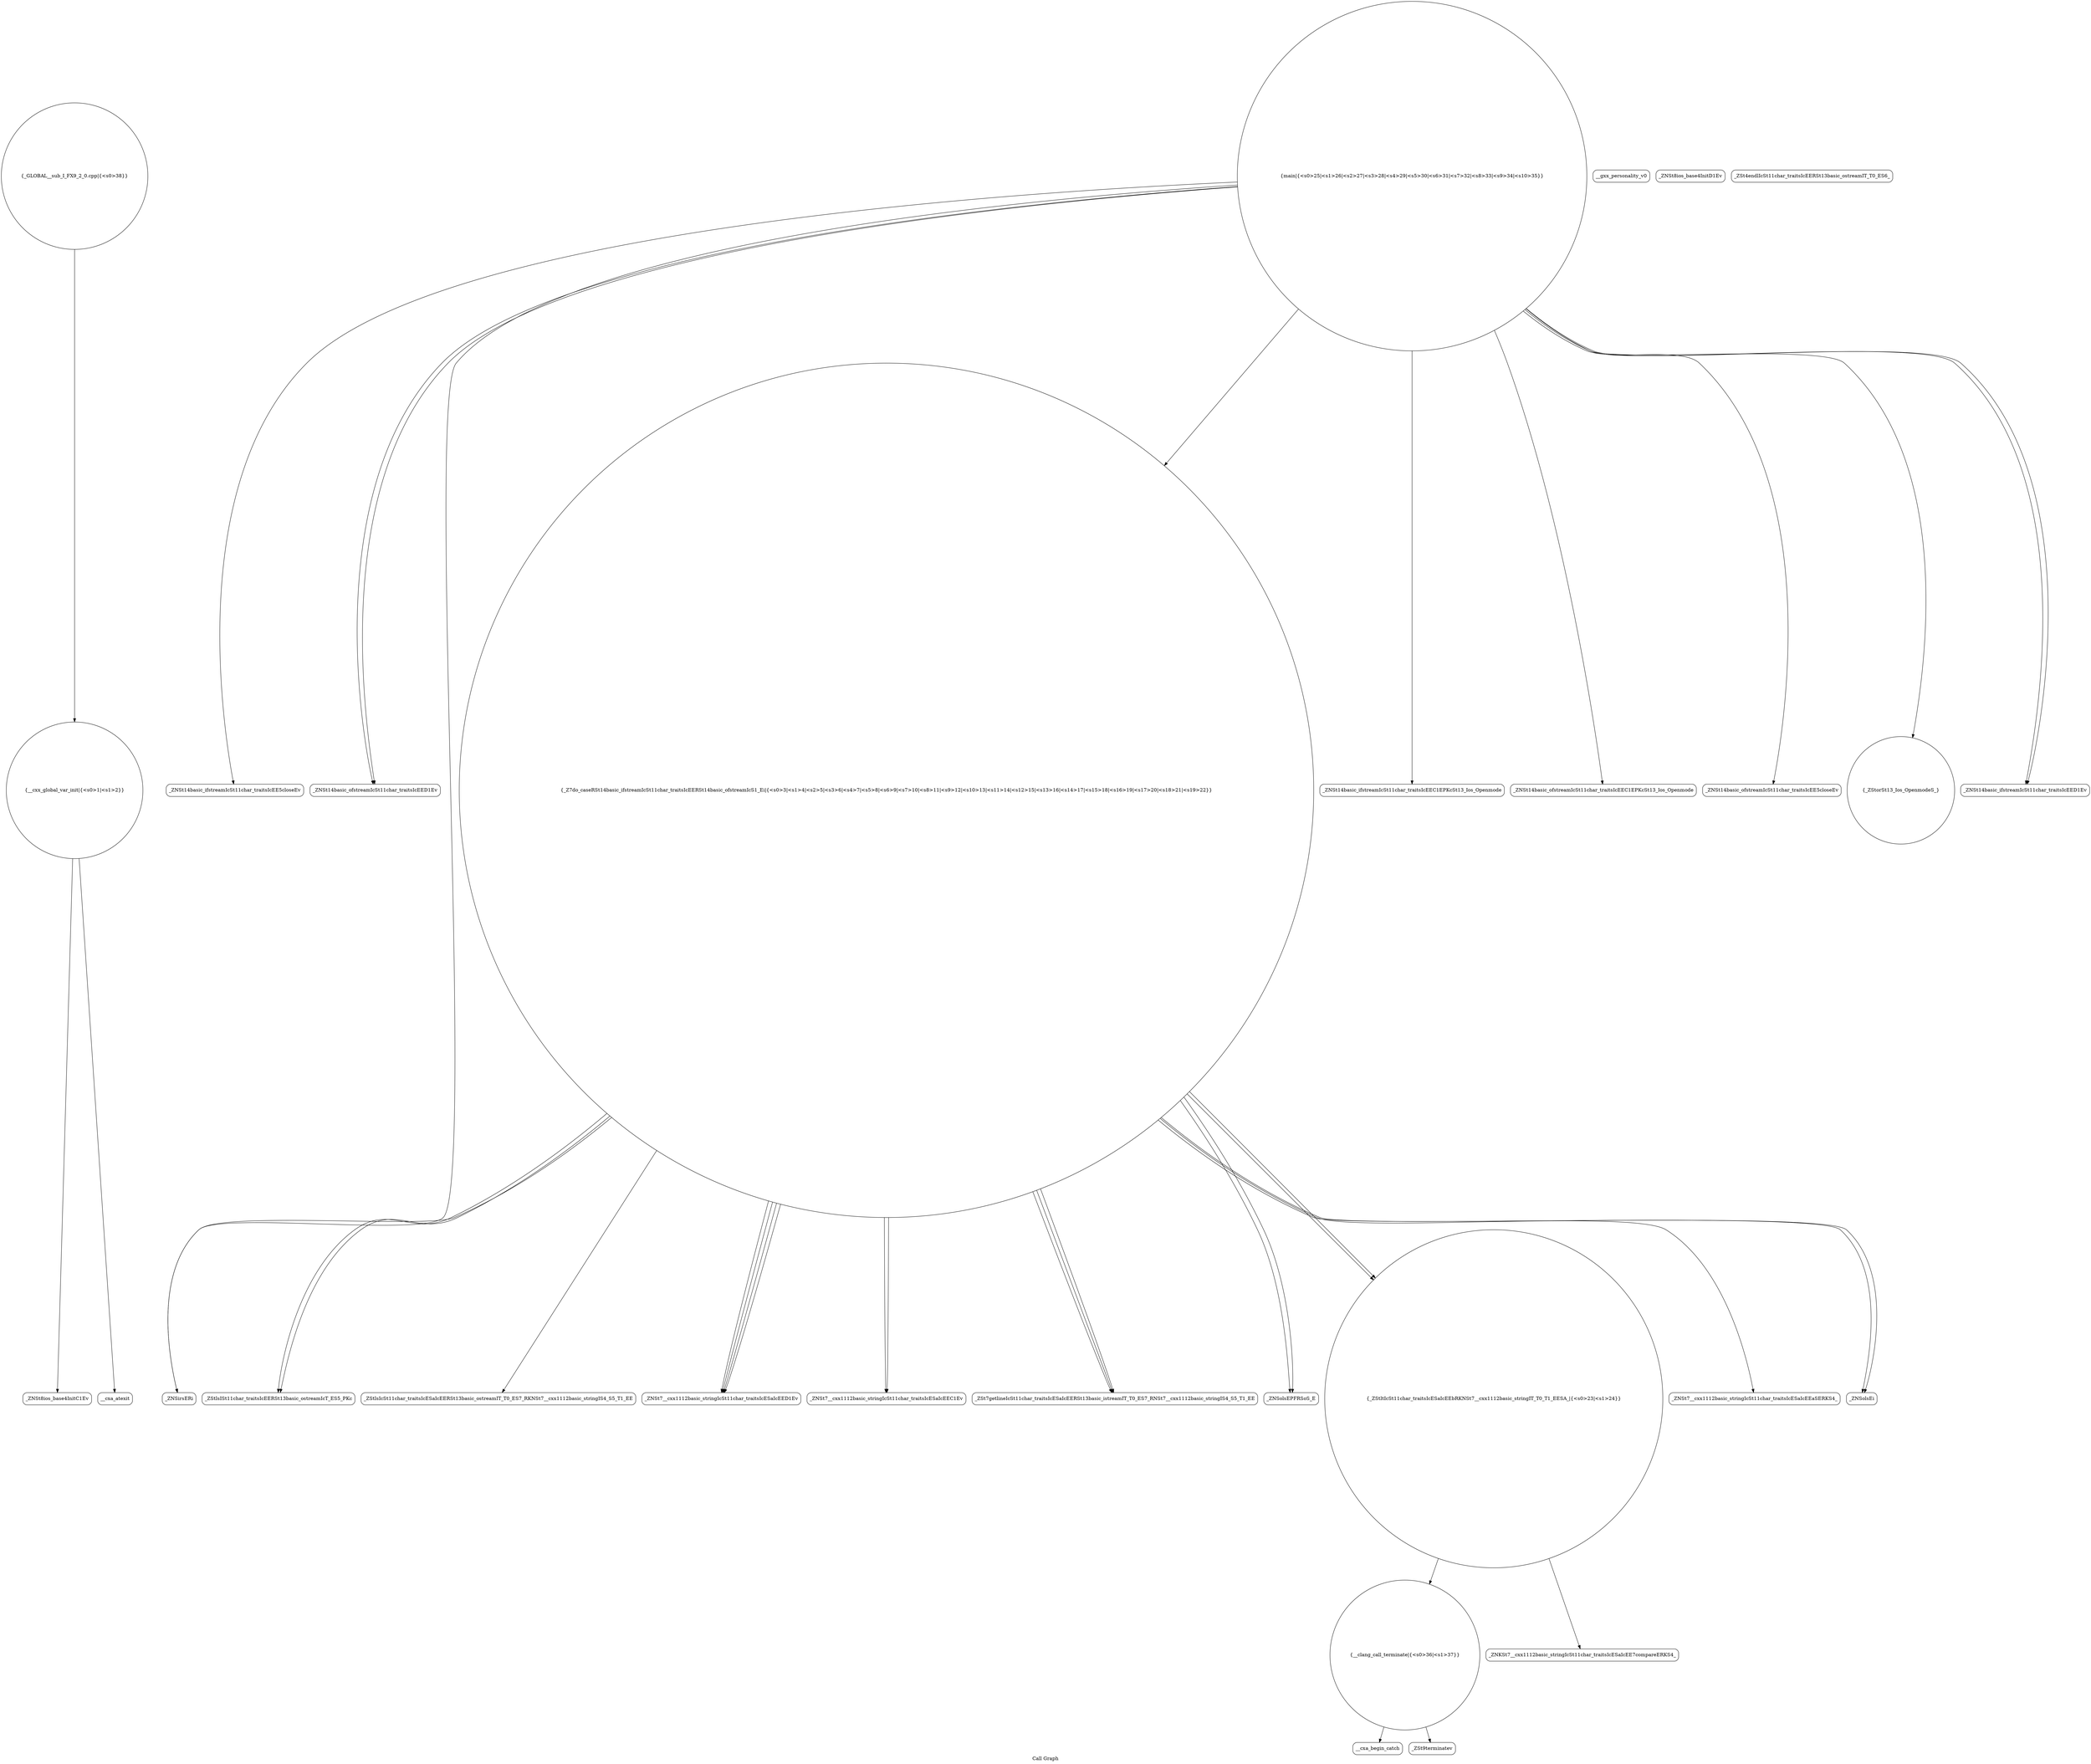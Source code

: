 digraph "Call Graph" {
	label="Call Graph";

	Node0x55c5e288cf00 [shape=record,shape=circle,label="{__cxx_global_var_init|{<s0>1|<s1>2}}"];
	Node0x55c5e288cf00:s0 -> Node0x55c5e288cf80[color=black];
	Node0x55c5e288cf00:s1 -> Node0x55c5e28d5370[color=black];
	Node0x55c5e28d5ef0 [shape=record,shape=circle,label="{__clang_call_terminate|{<s0>36|<s1>37}}"];
	Node0x55c5e28d5ef0:s0 -> Node0x55c5e28d5f70[color=black];
	Node0x55c5e28d5ef0:s1 -> Node0x55c5e28d5ff0[color=black];
	Node0x55c5e28d5570 [shape=record,shape=Mrecord,label="{__gxx_personality_v0}"];
	Node0x55c5e28d58f0 [shape=record,shape=Mrecord,label="{_ZStlsISt11char_traitsIcEERSt13basic_ostreamIcT_ES5_PKc}"];
	Node0x55c5e28d5c70 [shape=record,shape=Mrecord,label="{_ZNSt14basic_ifstreamIcSt11char_traitsIcEE5closeEv}"];
	Node0x55c5e28d52f0 [shape=record,shape=Mrecord,label="{_ZNSt8ios_base4InitD1Ev}"];
	Node0x55c5e28d5ff0 [shape=record,shape=Mrecord,label="{_ZSt9terminatev}"];
	Node0x55c5e28d5670 [shape=record,shape=Mrecord,label="{_ZStlsIcSt11char_traitsIcESaIcEERSt13basic_ostreamIT_T0_ES7_RKNSt7__cxx1112basic_stringIS4_S5_T1_EE}"];
	Node0x55c5e28d59f0 [shape=record,shape=Mrecord,label="{_ZNSt7__cxx1112basic_stringIcSt11char_traitsIcESaIcEED1Ev}"];
	Node0x55c5e28d5d70 [shape=record,shape=Mrecord,label="{_ZNSt14basic_ofstreamIcSt11char_traitsIcEED1Ev}"];
	Node0x55c5e28d53f0 [shape=record,shape=circle,label="{_Z7do_caseRSt14basic_ifstreamIcSt11char_traitsIcEERSt14basic_ofstreamIcS1_Ei|{<s0>3|<s1>4|<s2>5|<s3>6|<s4>7|<s5>8|<s6>9|<s7>10|<s8>11|<s9>12|<s10>13|<s11>14|<s12>15|<s13>16|<s14>17|<s15>18|<s16>19|<s17>20|<s18>21|<s19>22}}"];
	Node0x55c5e28d53f0:s0 -> Node0x55c5e28d5470[color=black];
	Node0x55c5e28d53f0:s1 -> Node0x55c5e28d5470[color=black];
	Node0x55c5e28d53f0:s2 -> Node0x55c5e28d54f0[color=black];
	Node0x55c5e28d53f0:s3 -> Node0x55c5e28d55f0[color=black];
	Node0x55c5e28d53f0:s4 -> Node0x55c5e28d55f0[color=black];
	Node0x55c5e28d53f0:s5 -> Node0x55c5e28d5670[color=black];
	Node0x55c5e28d53f0:s6 -> Node0x55c5e28d56f0[color=black];
	Node0x55c5e28d53f0:s7 -> Node0x55c5e28d55f0[color=black];
	Node0x55c5e28d53f0:s8 -> Node0x55c5e28d57f0[color=black];
	Node0x55c5e28d53f0:s9 -> Node0x55c5e28d5870[color=black];
	Node0x55c5e28d53f0:s10 -> Node0x55c5e28d59f0[color=black];
	Node0x55c5e28d53f0:s11 -> Node0x55c5e28d59f0[color=black];
	Node0x55c5e28d53f0:s12 -> Node0x55c5e28d57f0[color=black];
	Node0x55c5e28d53f0:s13 -> Node0x55c5e28d58f0[color=black];
	Node0x55c5e28d53f0:s14 -> Node0x55c5e28d5970[color=black];
	Node0x55c5e28d53f0:s15 -> Node0x55c5e28d58f0[color=black];
	Node0x55c5e28d53f0:s16 -> Node0x55c5e28d5970[color=black];
	Node0x55c5e28d53f0:s17 -> Node0x55c5e28d56f0[color=black];
	Node0x55c5e28d53f0:s18 -> Node0x55c5e28d59f0[color=black];
	Node0x55c5e28d53f0:s19 -> Node0x55c5e28d59f0[color=black];
	Node0x55c5e28d5770 [shape=record,shape=Mrecord,label="{_ZSt4endlIcSt11char_traitsIcEERSt13basic_ostreamIT_T0_ES6_}"];
	Node0x55c5e28d5af0 [shape=record,shape=Mrecord,label="{_ZNSt14basic_ifstreamIcSt11char_traitsIcEEC1EPKcSt13_Ios_Openmode}"];
	Node0x55c5e28d5e70 [shape=record,shape=Mrecord,label="{_ZNKSt7__cxx1112basic_stringIcSt11char_traitsIcESaIcEE7compareERKS4_}"];
	Node0x55c5e28d54f0 [shape=record,shape=Mrecord,label="{_ZNSirsERi}"];
	Node0x55c5e28d5870 [shape=record,shape=Mrecord,label="{_ZNSt7__cxx1112basic_stringIcSt11char_traitsIcESaIcEEaSERKS4_}"];
	Node0x55c5e28d5bf0 [shape=record,shape=Mrecord,label="{_ZNSt14basic_ofstreamIcSt11char_traitsIcEEC1EPKcSt13_Ios_Openmode}"];
	Node0x55c5e288cf80 [shape=record,shape=Mrecord,label="{_ZNSt8ios_base4InitC1Ev}"];
	Node0x55c5e28d5f70 [shape=record,shape=Mrecord,label="{__cxa_begin_catch}"];
	Node0x55c5e28d55f0 [shape=record,shape=Mrecord,label="{_ZSt7getlineIcSt11char_traitsIcESaIcEERSt13basic_istreamIT_T0_ES7_RNSt7__cxx1112basic_stringIS4_S5_T1_EE}"];
	Node0x55c5e28d5970 [shape=record,shape=Mrecord,label="{_ZNSolsEi}"];
	Node0x55c5e28d5cf0 [shape=record,shape=Mrecord,label="{_ZNSt14basic_ofstreamIcSt11char_traitsIcEE5closeEv}"];
	Node0x55c5e28d5370 [shape=record,shape=Mrecord,label="{__cxa_atexit}"];
	Node0x55c5e28d6070 [shape=record,shape=circle,label="{_GLOBAL__sub_I_FX9_2_0.cpp|{<s0>38}}"];
	Node0x55c5e28d6070:s0 -> Node0x55c5e288cf00[color=black];
	Node0x55c5e28d56f0 [shape=record,shape=Mrecord,label="{_ZNSolsEPFRSoS_E}"];
	Node0x55c5e28d5a70 [shape=record,shape=circle,label="{main|{<s0>25|<s1>26|<s2>27|<s3>28|<s4>29|<s5>30|<s6>31|<s7>32|<s8>33|<s9>34|<s10>35}}"];
	Node0x55c5e28d5a70:s0 -> Node0x55c5e28d5af0[color=black];
	Node0x55c5e28d5a70:s1 -> Node0x55c5e28d5b70[color=black];
	Node0x55c5e28d5a70:s2 -> Node0x55c5e28d5bf0[color=black];
	Node0x55c5e28d5a70:s3 -> Node0x55c5e28d54f0[color=black];
	Node0x55c5e28d5a70:s4 -> Node0x55c5e28d53f0[color=black];
	Node0x55c5e28d5a70:s5 -> Node0x55c5e28d5d70[color=black];
	Node0x55c5e28d5a70:s6 -> Node0x55c5e28d5c70[color=black];
	Node0x55c5e28d5a70:s7 -> Node0x55c5e28d5cf0[color=black];
	Node0x55c5e28d5a70:s8 -> Node0x55c5e28d5d70[color=black];
	Node0x55c5e28d5a70:s9 -> Node0x55c5e28d5df0[color=black];
	Node0x55c5e28d5a70:s10 -> Node0x55c5e28d5df0[color=black];
	Node0x55c5e28d5df0 [shape=record,shape=Mrecord,label="{_ZNSt14basic_ifstreamIcSt11char_traitsIcEED1Ev}"];
	Node0x55c5e28d5470 [shape=record,shape=Mrecord,label="{_ZNSt7__cxx1112basic_stringIcSt11char_traitsIcESaIcEEC1Ev}"];
	Node0x55c5e28d57f0 [shape=record,shape=circle,label="{_ZStltIcSt11char_traitsIcESaIcEEbRKNSt7__cxx1112basic_stringIT_T0_T1_EESA_|{<s0>23|<s1>24}}"];
	Node0x55c5e28d57f0:s0 -> Node0x55c5e28d5e70[color=black];
	Node0x55c5e28d57f0:s1 -> Node0x55c5e28d5ef0[color=black];
	Node0x55c5e28d5b70 [shape=record,shape=circle,label="{_ZStorSt13_Ios_OpenmodeS_}"];
}
